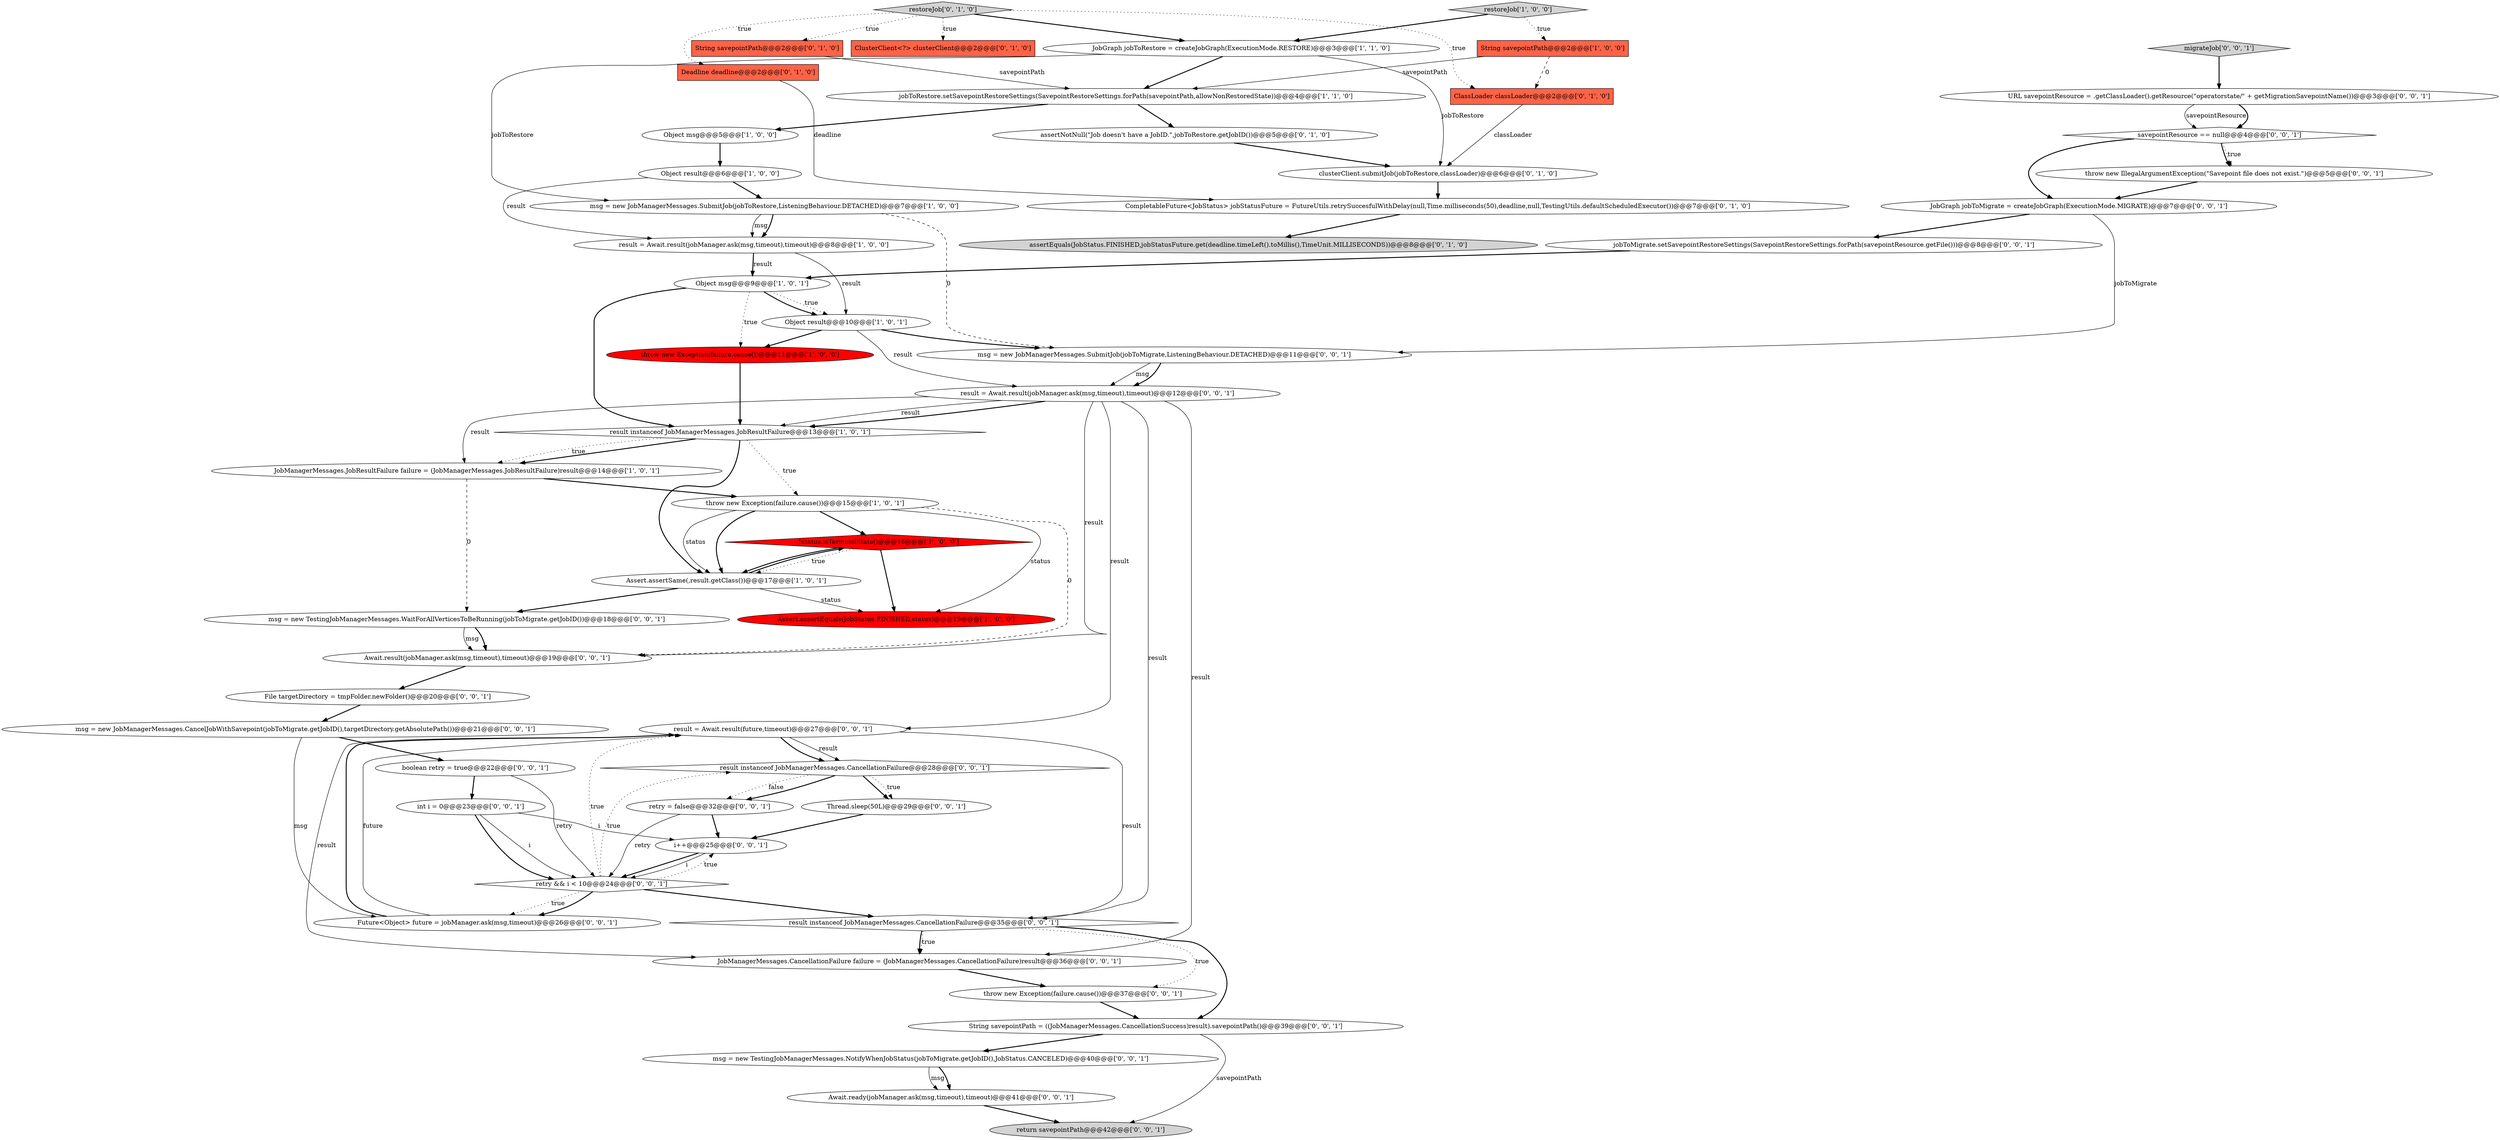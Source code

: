 digraph {
4 [style = filled, label = "Object result@@@6@@@['1', '0', '0']", fillcolor = white, shape = ellipse image = "AAA0AAABBB1BBB"];
12 [style = filled, label = "Object msg@@@9@@@['1', '0', '1']", fillcolor = white, shape = ellipse image = "AAA0AAABBB1BBB"];
2 [style = filled, label = "String savepointPath@@@2@@@['1', '0', '0']", fillcolor = tomato, shape = box image = "AAA1AAABBB1BBB"];
11 [style = filled, label = "JobGraph jobToRestore = createJobGraph(ExecutionMode.RESTORE)@@@3@@@['1', '1', '0']", fillcolor = white, shape = ellipse image = "AAA0AAABBB1BBB"];
17 [style = filled, label = "restoreJob['0', '1', '0']", fillcolor = lightgray, shape = diamond image = "AAA0AAABBB2BBB"];
43 [style = filled, label = "Future<Object> future = jobManager.ask(msg,timeout)@@@26@@@['0', '0', '1']", fillcolor = white, shape = ellipse image = "AAA0AAABBB3BBB"];
53 [style = filled, label = "throw new Exception(failure.cause())@@@37@@@['0', '0', '1']", fillcolor = white, shape = ellipse image = "AAA0AAABBB3BBB"];
49 [style = filled, label = "i++@@@25@@@['0', '0', '1']", fillcolor = white, shape = ellipse image = "AAA0AAABBB3BBB"];
21 [style = filled, label = "String savepointPath@@@2@@@['0', '1', '0']", fillcolor = tomato, shape = box image = "AAA0AAABBB2BBB"];
29 [style = filled, label = "boolean retry = true@@@22@@@['0', '0', '1']", fillcolor = white, shape = ellipse image = "AAA0AAABBB3BBB"];
41 [style = filled, label = "result = Await.result(future,timeout)@@@27@@@['0', '0', '1']", fillcolor = white, shape = ellipse image = "AAA0AAABBB3BBB"];
51 [style = filled, label = "retry && i < 10@@@24@@@['0', '0', '1']", fillcolor = white, shape = diamond image = "AAA0AAABBB3BBB"];
8 [style = filled, label = "Object result@@@10@@@['1', '0', '1']", fillcolor = white, shape = ellipse image = "AAA0AAABBB1BBB"];
32 [style = filled, label = "URL savepointResource = .getClassLoader().getResource(\"operatorstate/\" + getMigrationSavepointName())@@@3@@@['0', '0', '1']", fillcolor = white, shape = ellipse image = "AAA0AAABBB3BBB"];
31 [style = filled, label = "result = Await.result(jobManager.ask(msg,timeout),timeout)@@@12@@@['0', '0', '1']", fillcolor = white, shape = ellipse image = "AAA0AAABBB3BBB"];
33 [style = filled, label = "Await.ready(jobManager.ask(msg,timeout),timeout)@@@41@@@['0', '0', '1']", fillcolor = white, shape = ellipse image = "AAA0AAABBB3BBB"];
24 [style = filled, label = "clusterClient.submitJob(jobToRestore,classLoader)@@@6@@@['0', '1', '0']", fillcolor = white, shape = ellipse image = "AAA0AAABBB2BBB"];
15 [style = filled, label = "Assert.assertEquals(JobStatus.FINISHED,status)@@@19@@@['1', '0', '0']", fillcolor = red, shape = ellipse image = "AAA1AAABBB1BBB"];
34 [style = filled, label = "File targetDirectory = tmpFolder.newFolder()@@@20@@@['0', '0', '1']", fillcolor = white, shape = ellipse image = "AAA0AAABBB3BBB"];
0 [style = filled, label = "!status.isTerminalState()@@@16@@@['1', '0', '0']", fillcolor = red, shape = diamond image = "AAA1AAABBB1BBB"];
39 [style = filled, label = "migrateJob['0', '0', '1']", fillcolor = lightgray, shape = diamond image = "AAA0AAABBB3BBB"];
5 [style = filled, label = "throw new Exception(failure.cause())@@@11@@@['1', '0', '0']", fillcolor = red, shape = ellipse image = "AAA1AAABBB1BBB"];
50 [style = filled, label = "JobManagerMessages.CancellationFailure failure = (JobManagerMessages.CancellationFailure)result@@@36@@@['0', '0', '1']", fillcolor = white, shape = ellipse image = "AAA0AAABBB3BBB"];
25 [style = filled, label = "ClassLoader classLoader@@@2@@@['0', '1', '0']", fillcolor = tomato, shape = box image = "AAA1AAABBB2BBB"];
1 [style = filled, label = "jobToRestore.setSavepointRestoreSettings(SavepointRestoreSettings.forPath(savepointPath,allowNonRestoredState))@@@4@@@['1', '1', '0']", fillcolor = white, shape = ellipse image = "AAA0AAABBB1BBB"];
36 [style = filled, label = "throw new IllegalArgumentException(\"Savepoint file does not exist.\")@@@5@@@['0', '0', '1']", fillcolor = white, shape = ellipse image = "AAA0AAABBB3BBB"];
28 [style = filled, label = "Thread.sleep(50L)@@@29@@@['0', '0', '1']", fillcolor = white, shape = ellipse image = "AAA0AAABBB3BBB"];
7 [style = filled, label = "Assert.assertSame(,result.getClass())@@@17@@@['1', '0', '1']", fillcolor = white, shape = ellipse image = "AAA0AAABBB1BBB"];
44 [style = filled, label = "JobGraph jobToMigrate = createJobGraph(ExecutionMode.MIGRATE)@@@7@@@['0', '0', '1']", fillcolor = white, shape = ellipse image = "AAA0AAABBB3BBB"];
45 [style = filled, label = "result instanceof JobManagerMessages.CancellationFailure@@@35@@@['0', '0', '1']", fillcolor = white, shape = diamond image = "AAA0AAABBB3BBB"];
27 [style = filled, label = "msg = new JobManagerMessages.CancelJobWithSavepoint(jobToMigrate.getJobID(),targetDirectory.getAbsolutePath())@@@21@@@['0', '0', '1']", fillcolor = white, shape = ellipse image = "AAA0AAABBB3BBB"];
48 [style = filled, label = "Await.result(jobManager.ask(msg,timeout),timeout)@@@19@@@['0', '0', '1']", fillcolor = white, shape = ellipse image = "AAA0AAABBB3BBB"];
40 [style = filled, label = "msg = new JobManagerMessages.SubmitJob(jobToMigrate,ListeningBehaviour.DETACHED)@@@11@@@['0', '0', '1']", fillcolor = white, shape = ellipse image = "AAA0AAABBB3BBB"];
13 [style = filled, label = "Object msg@@@5@@@['1', '0', '0']", fillcolor = white, shape = ellipse image = "AAA0AAABBB1BBB"];
35 [style = filled, label = "return savepointPath@@@42@@@['0', '0', '1']", fillcolor = lightgray, shape = ellipse image = "AAA0AAABBB3BBB"];
42 [style = filled, label = "msg = new TestingJobManagerMessages.NotifyWhenJobStatus(jobToMigrate.getJobID(),JobStatus.CANCELED)@@@40@@@['0', '0', '1']", fillcolor = white, shape = ellipse image = "AAA0AAABBB3BBB"];
3 [style = filled, label = "restoreJob['1', '0', '0']", fillcolor = lightgray, shape = diamond image = "AAA0AAABBB1BBB"];
46 [style = filled, label = "int i = 0@@@23@@@['0', '0', '1']", fillcolor = white, shape = ellipse image = "AAA0AAABBB3BBB"];
20 [style = filled, label = "ClusterClient<?> clusterClient@@@2@@@['0', '1', '0']", fillcolor = tomato, shape = box image = "AAA0AAABBB2BBB"];
22 [style = filled, label = "assertNotNull(\"Job doesn't have a JobID.\",jobToRestore.getJobID())@@@5@@@['0', '1', '0']", fillcolor = white, shape = ellipse image = "AAA0AAABBB2BBB"];
18 [style = filled, label = "CompletableFuture<JobStatus> jobStatusFuture = FutureUtils.retrySuccesfulWithDelay(null,Time.milliseconds(50),deadline,null,TestingUtils.defaultScheduledExecutor())@@@7@@@['0', '1', '0']", fillcolor = white, shape = ellipse image = "AAA0AAABBB2BBB"];
10 [style = filled, label = "JobManagerMessages.JobResultFailure failure = (JobManagerMessages.JobResultFailure)result@@@14@@@['1', '0', '1']", fillcolor = white, shape = ellipse image = "AAA0AAABBB1BBB"];
38 [style = filled, label = "String savepointPath = ((JobManagerMessages.CancellationSuccess)result).savepointPath()@@@39@@@['0', '0', '1']", fillcolor = white, shape = ellipse image = "AAA0AAABBB3BBB"];
6 [style = filled, label = "result = Await.result(jobManager.ask(msg,timeout),timeout)@@@8@@@['1', '0', '0']", fillcolor = white, shape = ellipse image = "AAA0AAABBB1BBB"];
37 [style = filled, label = "jobToMigrate.setSavepointRestoreSettings(SavepointRestoreSettings.forPath(savepointResource.getFile()))@@@8@@@['0', '0', '1']", fillcolor = white, shape = ellipse image = "AAA0AAABBB3BBB"];
47 [style = filled, label = "savepointResource == null@@@4@@@['0', '0', '1']", fillcolor = white, shape = diamond image = "AAA0AAABBB3BBB"];
52 [style = filled, label = "retry = false@@@32@@@['0', '0', '1']", fillcolor = white, shape = ellipse image = "AAA0AAABBB3BBB"];
26 [style = filled, label = "msg = new TestingJobManagerMessages.WaitForAllVerticesToBeRunning(jobToMigrate.getJobID())@@@18@@@['0', '0', '1']", fillcolor = white, shape = ellipse image = "AAA0AAABBB3BBB"];
9 [style = filled, label = "result instanceof JobManagerMessages.JobResultFailure@@@13@@@['1', '0', '1']", fillcolor = white, shape = diamond image = "AAA0AAABBB1BBB"];
14 [style = filled, label = "throw new Exception(failure.cause())@@@15@@@['1', '0', '1']", fillcolor = white, shape = ellipse image = "AAA0AAABBB1BBB"];
23 [style = filled, label = "Deadline deadline@@@2@@@['0', '1', '0']", fillcolor = tomato, shape = box image = "AAA0AAABBB2BBB"];
19 [style = filled, label = "assertEquals(JobStatus.FINISHED,jobStatusFuture.get(deadline.timeLeft().toMillis(),TimeUnit.MILLISECONDS))@@@8@@@['0', '1', '0']", fillcolor = lightgray, shape = ellipse image = "AAA0AAABBB2BBB"];
16 [style = filled, label = "msg = new JobManagerMessages.SubmitJob(jobToRestore,ListeningBehaviour.DETACHED)@@@7@@@['1', '0', '0']", fillcolor = white, shape = ellipse image = "AAA0AAABBB1BBB"];
30 [style = filled, label = "result instanceof JobManagerMessages.CancellationFailure@@@28@@@['0', '0', '1']", fillcolor = white, shape = diamond image = "AAA0AAABBB3BBB"];
27->43 [style = solid, label="msg"];
5->9 [style = bold, label=""];
40->31 [style = solid, label="msg"];
31->9 [style = bold, label=""];
12->8 [style = dotted, label="true"];
30->52 [style = bold, label=""];
49->51 [style = bold, label=""];
51->30 [style = dotted, label="true"];
9->10 [style = bold, label=""];
9->7 [style = bold, label=""];
12->9 [style = bold, label=""];
38->42 [style = bold, label=""];
8->40 [style = bold, label=""];
1->13 [style = bold, label=""];
0->15 [style = bold, label=""];
14->7 [style = solid, label="status"];
31->45 [style = solid, label="result"];
14->7 [style = bold, label=""];
7->26 [style = bold, label=""];
29->51 [style = solid, label="retry"];
46->51 [style = bold, label=""];
30->28 [style = bold, label=""];
41->45 [style = solid, label="result"];
7->15 [style = solid, label="status"];
31->10 [style = solid, label="result"];
29->46 [style = bold, label=""];
45->38 [style = bold, label=""];
40->31 [style = bold, label=""];
16->6 [style = solid, label="msg"];
51->43 [style = dotted, label="true"];
53->38 [style = bold, label=""];
48->34 [style = bold, label=""];
4->16 [style = bold, label=""];
0->7 [style = dotted, label="true"];
17->20 [style = dotted, label="true"];
10->14 [style = bold, label=""];
36->44 [style = bold, label=""];
16->6 [style = bold, label=""];
3->11 [style = bold, label=""];
18->19 [style = bold, label=""];
7->0 [style = bold, label=""];
41->50 [style = solid, label="result"];
24->18 [style = bold, label=""];
45->50 [style = dotted, label="true"];
2->1 [style = solid, label="savepointPath"];
17->23 [style = dotted, label="true"];
0->7 [style = bold, label=""];
21->1 [style = solid, label="savepointPath"];
41->30 [style = bold, label=""];
47->36 [style = dotted, label="true"];
47->44 [style = bold, label=""];
44->37 [style = bold, label=""];
27->29 [style = bold, label=""];
30->28 [style = dotted, label="true"];
17->21 [style = dotted, label="true"];
14->15 [style = solid, label="status"];
26->48 [style = bold, label=""];
9->10 [style = dotted, label="true"];
47->36 [style = bold, label=""];
16->40 [style = dashed, label="0"];
51->41 [style = dotted, label="true"];
23->18 [style = solid, label="deadline"];
28->49 [style = bold, label=""];
6->8 [style = solid, label="result"];
51->49 [style = dotted, label="true"];
11->24 [style = solid, label="jobToRestore"];
32->47 [style = solid, label="savepointResource"];
37->12 [style = bold, label=""];
25->24 [style = solid, label="classLoader"];
17->25 [style = dotted, label="true"];
51->45 [style = bold, label=""];
12->8 [style = bold, label=""];
39->32 [style = bold, label=""];
2->25 [style = dashed, label="0"];
43->41 [style = bold, label=""];
51->43 [style = bold, label=""];
31->50 [style = solid, label="result"];
41->30 [style = solid, label="result"];
45->53 [style = dotted, label="true"];
42->33 [style = solid, label="msg"];
6->12 [style = bold, label=""];
43->41 [style = solid, label="future"];
33->35 [style = bold, label=""];
11->1 [style = bold, label=""];
52->49 [style = bold, label=""];
14->48 [style = dashed, label="0"];
31->9 [style = solid, label="result"];
42->33 [style = bold, label=""];
11->16 [style = solid, label="jobToRestore"];
31->48 [style = solid, label="result"];
38->35 [style = solid, label="savepointPath"];
44->40 [style = solid, label="jobToMigrate"];
9->14 [style = dotted, label="true"];
1->22 [style = bold, label=""];
26->48 [style = solid, label="msg"];
10->26 [style = dashed, label="0"];
8->31 [style = solid, label="result"];
52->51 [style = solid, label="retry"];
8->5 [style = bold, label=""];
14->0 [style = bold, label=""];
32->47 [style = bold, label=""];
12->5 [style = dotted, label="true"];
45->50 [style = bold, label=""];
6->12 [style = solid, label="result"];
30->52 [style = dotted, label="false"];
4->6 [style = solid, label="result"];
46->51 [style = solid, label="i"];
22->24 [style = bold, label=""];
31->41 [style = solid, label="result"];
13->4 [style = bold, label=""];
50->53 [style = bold, label=""];
49->51 [style = solid, label="i"];
3->2 [style = dotted, label="true"];
34->27 [style = bold, label=""];
17->11 [style = bold, label=""];
46->49 [style = solid, label="i"];
}
